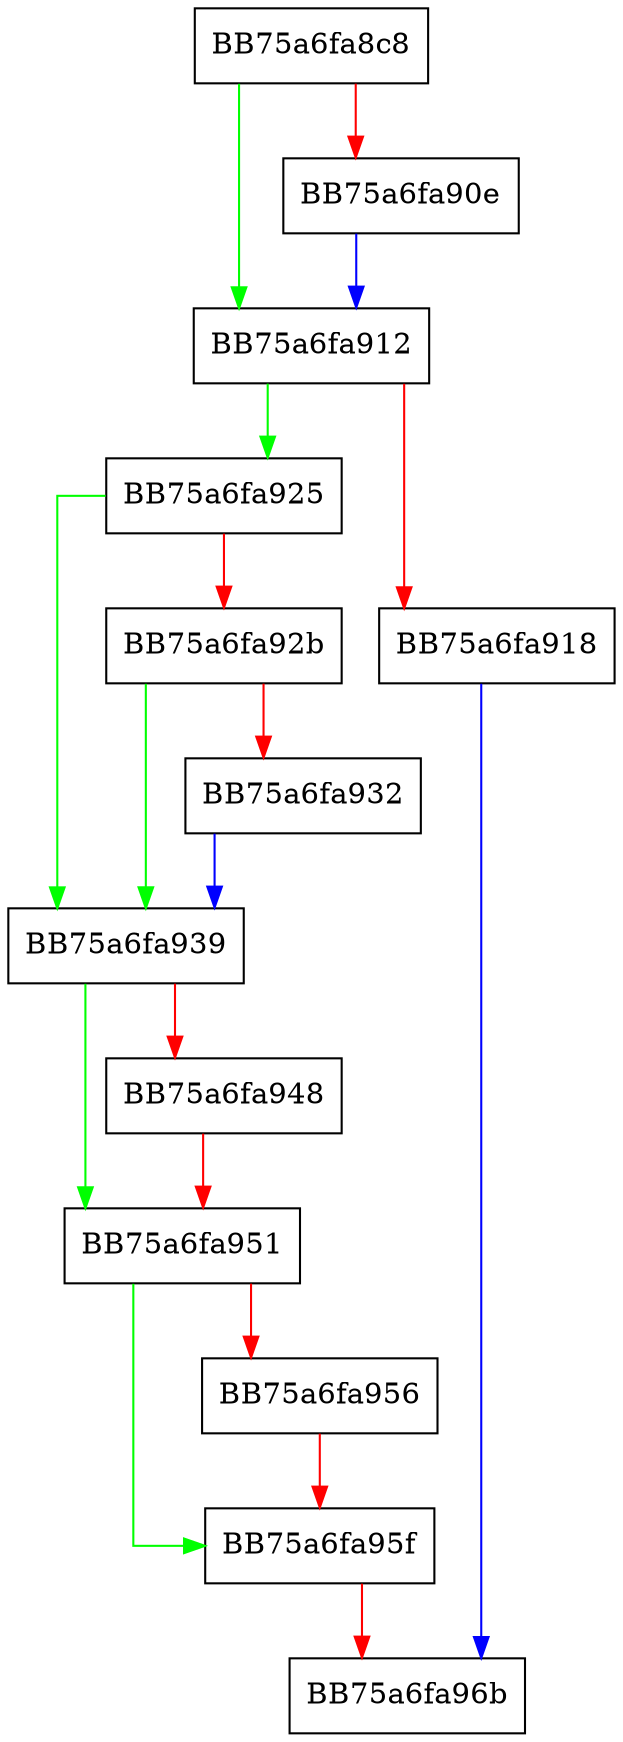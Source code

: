 digraph OnDequeueExit {
  node [shape="box"];
  graph [splines=ortho];
  BB75a6fa8c8 -> BB75a6fa912 [color="green"];
  BB75a6fa8c8 -> BB75a6fa90e [color="red"];
  BB75a6fa90e -> BB75a6fa912 [color="blue"];
  BB75a6fa912 -> BB75a6fa925 [color="green"];
  BB75a6fa912 -> BB75a6fa918 [color="red"];
  BB75a6fa918 -> BB75a6fa96b [color="blue"];
  BB75a6fa925 -> BB75a6fa939 [color="green"];
  BB75a6fa925 -> BB75a6fa92b [color="red"];
  BB75a6fa92b -> BB75a6fa939 [color="green"];
  BB75a6fa92b -> BB75a6fa932 [color="red"];
  BB75a6fa932 -> BB75a6fa939 [color="blue"];
  BB75a6fa939 -> BB75a6fa951 [color="green"];
  BB75a6fa939 -> BB75a6fa948 [color="red"];
  BB75a6fa948 -> BB75a6fa951 [color="red"];
  BB75a6fa951 -> BB75a6fa95f [color="green"];
  BB75a6fa951 -> BB75a6fa956 [color="red"];
  BB75a6fa956 -> BB75a6fa95f [color="red"];
  BB75a6fa95f -> BB75a6fa96b [color="red"];
}